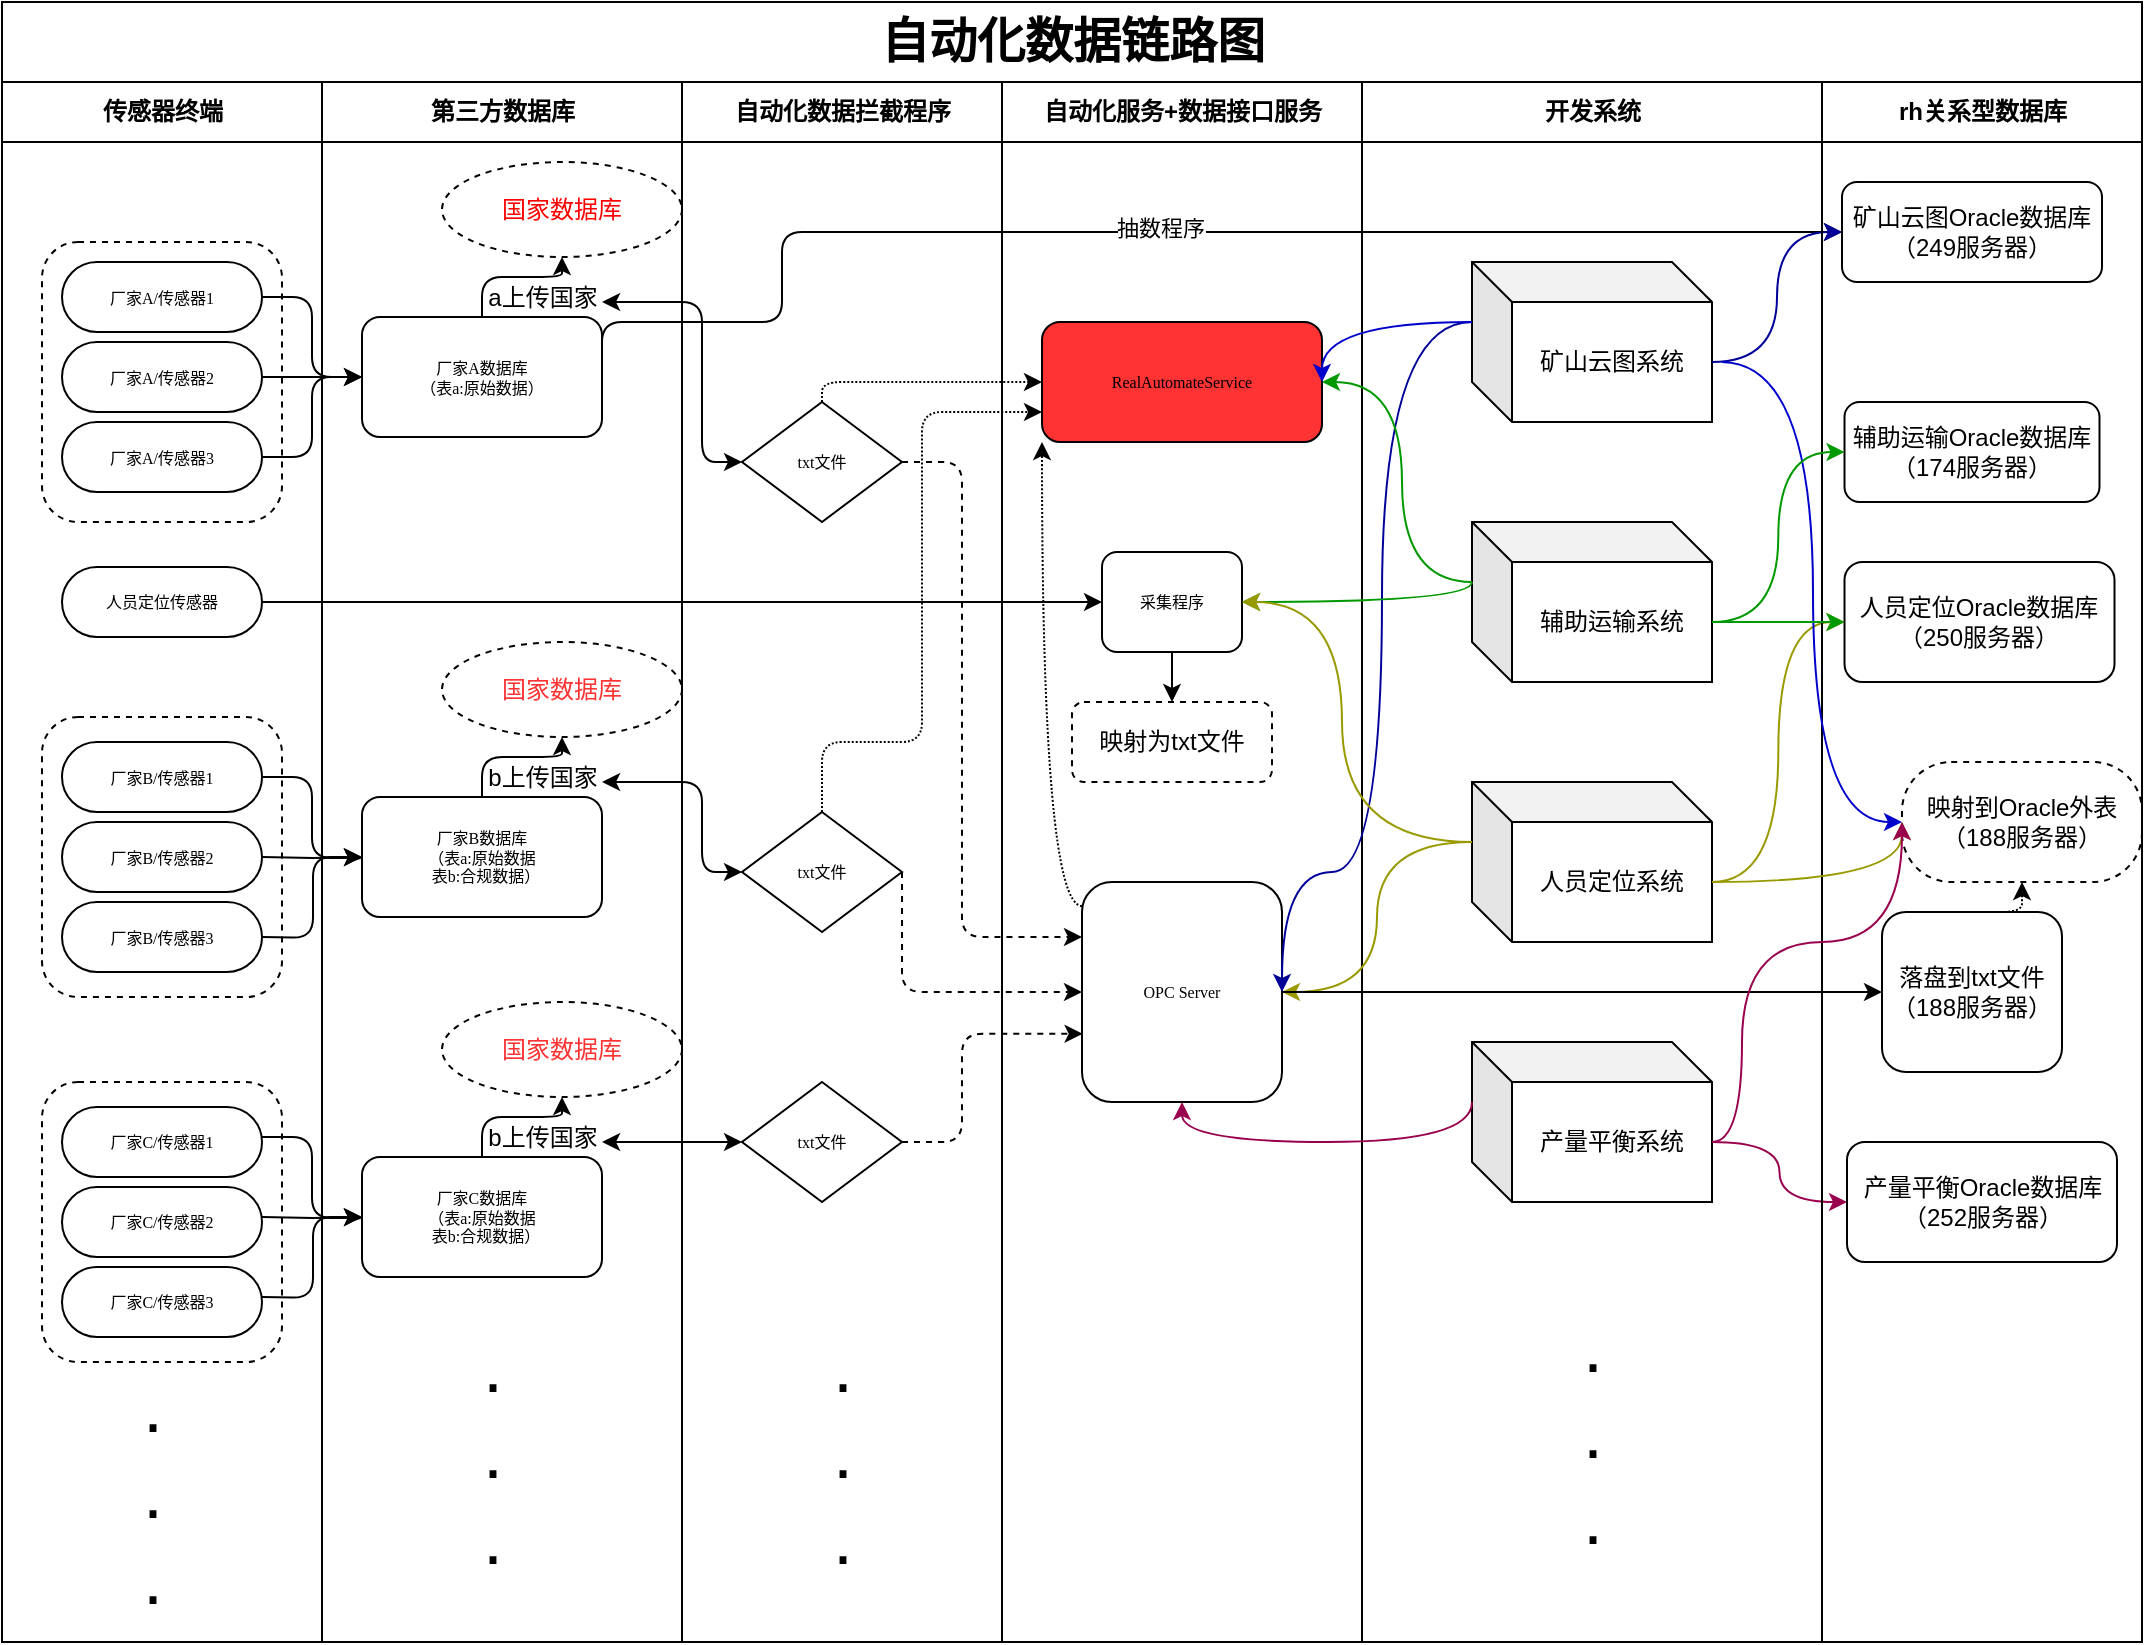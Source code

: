<mxfile version="13.9.9" type="github">
  <diagram id="EcU6fs2of1qnK9Dk19vS" name="Page-1">
    <mxGraphModel dx="1156" dy="577" grid="1" gridSize="10" guides="1" tooltips="1" connect="1" arrows="1" fold="1" page="1" pageScale="1" pageWidth="827" pageHeight="1169" math="0" shadow="0">
      <root>
        <mxCell id="0" />
        <mxCell id="1" parent="0" />
        <mxCell id="zIV8zk3hntRyOYn1ve9I-1" value="&lt;font style=&quot;font-size: 24px&quot;&gt;自动化数据链路图&lt;/font&gt;" style="swimlane;html=1;childLayout=stackLayout;startSize=40;rounded=0;shadow=0;labelBackgroundColor=none;strokeWidth=1;fontFamily=Verdana;fontSize=8;align=center;fillColor=none;" parent="1" vertex="1">
          <mxGeometry x="40" y="40" width="1070" height="820" as="geometry">
            <mxRectangle x="70" y="40" width="130" height="20" as="alternateBounds" />
          </mxGeometry>
        </mxCell>
        <mxCell id="zIV8zk3hntRyOYn1ve9I-2" value="传感器终端" style="swimlane;html=1;startSize=30;" parent="zIV8zk3hntRyOYn1ve9I-1" vertex="1">
          <mxGeometry y="40" width="160" height="780" as="geometry" />
        </mxCell>
        <mxCell id="zIV8zk3hntRyOYn1ve9I-3" value="" style="rounded=1;whiteSpace=wrap;html=1;shadow=0;fillColor=none;dashed=1;" parent="zIV8zk3hntRyOYn1ve9I-2" vertex="1">
          <mxGeometry x="20" y="80" width="120" height="140" as="geometry" />
        </mxCell>
        <mxCell id="zIV8zk3hntRyOYn1ve9I-4" value="" style="rounded=1;whiteSpace=wrap;html=1;shadow=0;fillColor=none;dashed=1;" parent="zIV8zk3hntRyOYn1ve9I-2" vertex="1">
          <mxGeometry x="20" y="317.5" width="120" height="140" as="geometry" />
        </mxCell>
        <mxCell id="zIV8zk3hntRyOYn1ve9I-5" value="厂家A/传感器1" style="rounded=1;whiteSpace=wrap;html=1;shadow=0;labelBackgroundColor=none;strokeWidth=1;fontFamily=Verdana;fontSize=8;align=center;arcSize=50;" parent="zIV8zk3hntRyOYn1ve9I-2" vertex="1">
          <mxGeometry x="30" y="90" width="100" height="35" as="geometry" />
        </mxCell>
        <mxCell id="zIV8zk3hntRyOYn1ve9I-6" value="厂家A/传感器2" style="rounded=1;whiteSpace=wrap;html=1;shadow=0;labelBackgroundColor=none;strokeWidth=1;fontFamily=Verdana;fontSize=8;align=center;arcSize=50;" parent="zIV8zk3hntRyOYn1ve9I-2" vertex="1">
          <mxGeometry x="30" y="130" width="100" height="35" as="geometry" />
        </mxCell>
        <mxCell id="zIV8zk3hntRyOYn1ve9I-7" value="厂家A/传感器3" style="rounded=1;whiteSpace=wrap;html=1;shadow=0;labelBackgroundColor=none;strokeWidth=1;fontFamily=Verdana;fontSize=8;align=center;arcSize=50;" parent="zIV8zk3hntRyOYn1ve9I-2" vertex="1">
          <mxGeometry x="30" y="170" width="100" height="35" as="geometry" />
        </mxCell>
        <mxCell id="zIV8zk3hntRyOYn1ve9I-8" value="厂家B/传感器1" style="rounded=1;whiteSpace=wrap;html=1;shadow=0;labelBackgroundColor=none;strokeWidth=1;fontFamily=Verdana;fontSize=8;align=center;arcSize=50;" parent="zIV8zk3hntRyOYn1ve9I-2" vertex="1">
          <mxGeometry x="30" y="330" width="100" height="35" as="geometry" />
        </mxCell>
        <mxCell id="zIV8zk3hntRyOYn1ve9I-9" value="厂家B/传感器2" style="rounded=1;whiteSpace=wrap;html=1;shadow=0;labelBackgroundColor=none;strokeWidth=1;fontFamily=Verdana;fontSize=8;align=center;arcSize=50;" parent="zIV8zk3hntRyOYn1ve9I-2" vertex="1">
          <mxGeometry x="30" y="370" width="100" height="35" as="geometry" />
        </mxCell>
        <mxCell id="zIV8zk3hntRyOYn1ve9I-10" value="厂家B/传感器3" style="rounded=1;whiteSpace=wrap;html=1;shadow=0;labelBackgroundColor=none;strokeWidth=1;fontFamily=Verdana;fontSize=8;align=center;arcSize=50;" parent="zIV8zk3hntRyOYn1ve9I-2" vertex="1">
          <mxGeometry x="30" y="410" width="100" height="35" as="geometry" />
        </mxCell>
        <mxCell id="zIV8zk3hntRyOYn1ve9I-11" value="" style="rounded=1;whiteSpace=wrap;html=1;shadow=0;fillColor=none;dashed=1;" parent="zIV8zk3hntRyOYn1ve9I-2" vertex="1">
          <mxGeometry x="20" y="500" width="120" height="140" as="geometry" />
        </mxCell>
        <mxCell id="zIV8zk3hntRyOYn1ve9I-12" value="厂家C/传感器1" style="rounded=1;whiteSpace=wrap;html=1;shadow=0;labelBackgroundColor=none;strokeWidth=1;fontFamily=Verdana;fontSize=8;align=center;arcSize=50;" parent="zIV8zk3hntRyOYn1ve9I-2" vertex="1">
          <mxGeometry x="30" y="512.5" width="100" height="35" as="geometry" />
        </mxCell>
        <mxCell id="zIV8zk3hntRyOYn1ve9I-13" value="厂家C/传感器2" style="rounded=1;whiteSpace=wrap;html=1;shadow=0;labelBackgroundColor=none;strokeWidth=1;fontFamily=Verdana;fontSize=8;align=center;arcSize=50;" parent="zIV8zk3hntRyOYn1ve9I-2" vertex="1">
          <mxGeometry x="30" y="552.5" width="100" height="35" as="geometry" />
        </mxCell>
        <mxCell id="zIV8zk3hntRyOYn1ve9I-14" value="厂家C/传感器3" style="rounded=1;whiteSpace=wrap;html=1;shadow=0;labelBackgroundColor=none;strokeWidth=1;fontFamily=Verdana;fontSize=8;align=center;arcSize=50;" parent="zIV8zk3hntRyOYn1ve9I-2" vertex="1">
          <mxGeometry x="30" y="592.5" width="100" height="35" as="geometry" />
        </mxCell>
        <mxCell id="st4LeBl220Tw4YvidnoS-21" value="人员定位传感器" style="rounded=1;whiteSpace=wrap;html=1;shadow=0;labelBackgroundColor=none;strokeWidth=1;fontFamily=Verdana;fontSize=8;align=center;arcSize=50;" parent="zIV8zk3hntRyOYn1ve9I-2" vertex="1">
          <mxGeometry x="30" y="242.5" width="100" height="35" as="geometry" />
        </mxCell>
        <mxCell id="st4LeBl220Tw4YvidnoS-25" value="&lt;font&gt;&lt;font style=&quot;font-size: 36px&quot;&gt;&lt;font&gt;.&lt;br&gt;&lt;/font&gt;.&lt;br&gt;.&lt;/font&gt;&lt;br&gt;&lt;/font&gt;" style="text;html=1;align=center;verticalAlign=middle;resizable=0;points=[];autosize=1;" parent="zIV8zk3hntRyOYn1ve9I-2" vertex="1">
          <mxGeometry x="60" y="670" width="30" height="70" as="geometry" />
        </mxCell>
        <mxCell id="zIV8zk3hntRyOYn1ve9I-16" style="edgeStyle=orthogonalEdgeStyle;rounded=1;html=1;labelBackgroundColor=none;startArrow=none;startFill=0;startSize=5;endArrow=classicThin;endFill=1;endSize=5;jettySize=auto;orthogonalLoop=1;strokeWidth=1;fontFamily=Verdana;fontSize=8" parent="zIV8zk3hntRyOYn1ve9I-1" source="zIV8zk3hntRyOYn1ve9I-5" target="zIV8zk3hntRyOYn1ve9I-20" edge="1">
          <mxGeometry relative="1" as="geometry" />
        </mxCell>
        <mxCell id="zIV8zk3hntRyOYn1ve9I-18" value="第三方数据库" style="swimlane;html=1;startSize=30;" parent="zIV8zk3hntRyOYn1ve9I-1" vertex="1">
          <mxGeometry x="160" y="40" width="180" height="780" as="geometry" />
        </mxCell>
        <mxCell id="zIV8zk3hntRyOYn1ve9I-19" style="edgeStyle=orthogonalEdgeStyle;rounded=1;orthogonalLoop=1;jettySize=auto;html=1;exitX=0.5;exitY=0;exitDx=0;exitDy=0;entryX=0.5;entryY=1;entryDx=0;entryDy=0;" parent="zIV8zk3hntRyOYn1ve9I-18" source="zIV8zk3hntRyOYn1ve9I-20" target="zIV8zk3hntRyOYn1ve9I-22" edge="1">
          <mxGeometry relative="1" as="geometry" />
        </mxCell>
        <mxCell id="zIV8zk3hntRyOYn1ve9I-20" value="厂家A数据库&lt;br&gt;（表a:原始数据）" style="rounded=1;whiteSpace=wrap;html=1;shadow=0;labelBackgroundColor=none;strokeWidth=1;fontFamily=Verdana;fontSize=8;align=center;" parent="zIV8zk3hntRyOYn1ve9I-18" vertex="1">
          <mxGeometry x="20" y="117.5" width="120" height="60" as="geometry" />
        </mxCell>
        <mxCell id="zIV8zk3hntRyOYn1ve9I-22" value="&lt;font color=&quot;#ff0000&quot;&gt;国家数据库&lt;/font&gt;" style="ellipse;whiteSpace=wrap;html=1;rounded=0;shadow=0;dashed=1;fillColor=none;" parent="zIV8zk3hntRyOYn1ve9I-18" vertex="1">
          <mxGeometry x="60" y="40" width="120" height="47.5" as="geometry" />
        </mxCell>
        <mxCell id="zIV8zk3hntRyOYn1ve9I-23" value="a上传国家" style="text;html=1;align=center;verticalAlign=middle;resizable=0;points=[];autosize=1;" parent="zIV8zk3hntRyOYn1ve9I-18" vertex="1">
          <mxGeometry x="75" y="97.5" width="70" height="20" as="geometry" />
        </mxCell>
        <mxCell id="zIV8zk3hntRyOYn1ve9I-24" style="edgeStyle=orthogonalEdgeStyle;rounded=1;html=1;labelBackgroundColor=none;startArrow=none;startFill=0;startSize=5;endArrow=classicThin;endFill=1;endSize=5;jettySize=auto;orthogonalLoop=1;strokeWidth=1;fontFamily=Verdana;fontSize=8" parent="zIV8zk3hntRyOYn1ve9I-18" target="zIV8zk3hntRyOYn1ve9I-26" edge="1">
          <mxGeometry relative="1" as="geometry">
            <mxPoint x="-30" y="347.5" as="sourcePoint" />
            <Array as="points">
              <mxPoint x="-5" y="348" />
              <mxPoint x="-5" y="388" />
            </Array>
          </mxGeometry>
        </mxCell>
        <mxCell id="zIV8zk3hntRyOYn1ve9I-25" style="edgeStyle=orthogonalEdgeStyle;rounded=1;orthogonalLoop=1;jettySize=auto;html=1;exitX=0.5;exitY=0;exitDx=0;exitDy=0;" parent="zIV8zk3hntRyOYn1ve9I-18" source="zIV8zk3hntRyOYn1ve9I-26" target="zIV8zk3hntRyOYn1ve9I-27" edge="1">
          <mxGeometry relative="1" as="geometry" />
        </mxCell>
        <mxCell id="zIV8zk3hntRyOYn1ve9I-26" value="厂家B数据库&lt;br&gt;（表a:原始数据&lt;br&gt;&amp;nbsp; 表b:合规数据）" style="rounded=1;whiteSpace=wrap;html=1;shadow=0;labelBackgroundColor=none;strokeWidth=1;fontFamily=Verdana;fontSize=8;align=center;" parent="zIV8zk3hntRyOYn1ve9I-18" vertex="1">
          <mxGeometry x="20" y="357.5" width="120" height="60" as="geometry" />
        </mxCell>
        <mxCell id="zIV8zk3hntRyOYn1ve9I-27" value="&lt;font color=&quot;#ff3333&quot;&gt;国家数据库&lt;/font&gt;" style="ellipse;whiteSpace=wrap;html=1;rounded=0;shadow=0;dashed=1;fillColor=none;" parent="zIV8zk3hntRyOYn1ve9I-18" vertex="1">
          <mxGeometry x="60" y="280" width="120" height="47.5" as="geometry" />
        </mxCell>
        <mxCell id="zIV8zk3hntRyOYn1ve9I-28" value="b上传国家" style="text;html=1;align=center;verticalAlign=middle;resizable=0;points=[];autosize=1;" parent="zIV8zk3hntRyOYn1ve9I-18" vertex="1">
          <mxGeometry x="75" y="337.5" width="70" height="20" as="geometry" />
        </mxCell>
        <mxCell id="zIV8zk3hntRyOYn1ve9I-29" style="edgeStyle=orthogonalEdgeStyle;rounded=0;orthogonalLoop=1;jettySize=auto;html=1;exitX=1;exitY=0.5;exitDx=0;exitDy=0;entryX=0;entryY=0.5;entryDx=0;entryDy=0;" parent="zIV8zk3hntRyOYn1ve9I-18" target="zIV8zk3hntRyOYn1ve9I-26" edge="1">
          <mxGeometry relative="1" as="geometry">
            <mxPoint x="-30" y="387.5" as="sourcePoint" />
          </mxGeometry>
        </mxCell>
        <mxCell id="zIV8zk3hntRyOYn1ve9I-30" style="rounded=1;orthogonalLoop=1;jettySize=auto;html=1;exitX=1;exitY=0.5;exitDx=0;exitDy=0;entryX=0;entryY=0.5;entryDx=0;entryDy=0;edgeStyle=orthogonalEdgeStyle;" parent="zIV8zk3hntRyOYn1ve9I-18" target="zIV8zk3hntRyOYn1ve9I-26" edge="1">
          <mxGeometry relative="1" as="geometry">
            <mxPoint x="-30" y="427.5" as="sourcePoint" />
          </mxGeometry>
        </mxCell>
        <mxCell id="zIV8zk3hntRyOYn1ve9I-31" style="edgeStyle=orthogonalEdgeStyle;rounded=1;html=1;labelBackgroundColor=none;startArrow=none;startFill=0;startSize=5;endArrow=classicThin;endFill=1;endSize=5;jettySize=auto;orthogonalLoop=1;strokeWidth=1;fontFamily=Verdana;fontSize=8" parent="zIV8zk3hntRyOYn1ve9I-18" target="zIV8zk3hntRyOYn1ve9I-33" edge="1">
          <mxGeometry relative="1" as="geometry">
            <mxPoint x="-30" y="527.5" as="sourcePoint" />
            <Array as="points">
              <mxPoint x="-5" y="528" />
              <mxPoint x="-5" y="568" />
            </Array>
          </mxGeometry>
        </mxCell>
        <mxCell id="zIV8zk3hntRyOYn1ve9I-32" style="edgeStyle=orthogonalEdgeStyle;rounded=1;orthogonalLoop=1;jettySize=auto;html=1;exitX=0.5;exitY=0;exitDx=0;exitDy=0;entryX=0.5;entryY=1;entryDx=0;entryDy=0;" parent="zIV8zk3hntRyOYn1ve9I-18" source="zIV8zk3hntRyOYn1ve9I-33" target="zIV8zk3hntRyOYn1ve9I-34" edge="1">
          <mxGeometry relative="1" as="geometry" />
        </mxCell>
        <mxCell id="zIV8zk3hntRyOYn1ve9I-33" value="厂家C数据库&lt;br&gt;（表a:原始数据&lt;br&gt;&amp;nbsp; 表b:合规数据）" style="rounded=1;whiteSpace=wrap;html=1;shadow=0;labelBackgroundColor=none;strokeWidth=1;fontFamily=Verdana;fontSize=8;align=center;" parent="zIV8zk3hntRyOYn1ve9I-18" vertex="1">
          <mxGeometry x="20" y="537.5" width="120" height="60" as="geometry" />
        </mxCell>
        <mxCell id="zIV8zk3hntRyOYn1ve9I-34" value="&lt;font color=&quot;#ff3333&quot;&gt;国家数据库&lt;/font&gt;" style="ellipse;whiteSpace=wrap;html=1;rounded=0;shadow=0;dashed=1;fillColor=none;" parent="zIV8zk3hntRyOYn1ve9I-18" vertex="1">
          <mxGeometry x="60" y="460" width="120" height="47.5" as="geometry" />
        </mxCell>
        <mxCell id="zIV8zk3hntRyOYn1ve9I-35" value="b上传国家" style="text;html=1;align=center;verticalAlign=middle;resizable=0;points=[];autosize=1;" parent="zIV8zk3hntRyOYn1ve9I-18" vertex="1">
          <mxGeometry x="75" y="517.5" width="70" height="20" as="geometry" />
        </mxCell>
        <mxCell id="zIV8zk3hntRyOYn1ve9I-36" style="edgeStyle=orthogonalEdgeStyle;rounded=0;orthogonalLoop=1;jettySize=auto;html=1;exitX=1;exitY=0.5;exitDx=0;exitDy=0;entryX=0;entryY=0.5;entryDx=0;entryDy=0;" parent="zIV8zk3hntRyOYn1ve9I-18" target="zIV8zk3hntRyOYn1ve9I-33" edge="1">
          <mxGeometry relative="1" as="geometry">
            <mxPoint x="-30" y="567.5" as="sourcePoint" />
          </mxGeometry>
        </mxCell>
        <mxCell id="zIV8zk3hntRyOYn1ve9I-37" style="rounded=1;orthogonalLoop=1;jettySize=auto;html=1;exitX=1;exitY=0.5;exitDx=0;exitDy=0;entryX=0;entryY=0.5;entryDx=0;entryDy=0;edgeStyle=orthogonalEdgeStyle;" parent="zIV8zk3hntRyOYn1ve9I-18" target="zIV8zk3hntRyOYn1ve9I-33" edge="1">
          <mxGeometry relative="1" as="geometry">
            <mxPoint x="-30" y="607.5" as="sourcePoint" />
          </mxGeometry>
        </mxCell>
        <mxCell id="st4LeBl220Tw4YvidnoS-26" value="&lt;font&gt;&lt;font style=&quot;font-size: 36px&quot;&gt;&lt;font&gt;.&lt;br&gt;&lt;/font&gt;.&lt;br&gt;.&lt;/font&gt;&lt;br&gt;&lt;/font&gt;" style="text;html=1;align=center;verticalAlign=middle;resizable=0;points=[];autosize=1;" parent="zIV8zk3hntRyOYn1ve9I-18" vertex="1">
          <mxGeometry x="70" y="650" width="30" height="70" as="geometry" />
        </mxCell>
        <mxCell id="zIV8zk3hntRyOYn1ve9I-38" value="自动化数据拦截程序" style="swimlane;html=1;startSize=30;" parent="zIV8zk3hntRyOYn1ve9I-1" vertex="1">
          <mxGeometry x="340" y="40" width="160" height="780" as="geometry" />
        </mxCell>
        <mxCell id="zIV8zk3hntRyOYn1ve9I-39" value="txt文件" style="rhombus;whiteSpace=wrap;html=1;rounded=0;shadow=0;labelBackgroundColor=none;strokeWidth=1;fontFamily=Verdana;fontSize=8;align=center;" parent="zIV8zk3hntRyOYn1ve9I-38" vertex="1">
          <mxGeometry x="30" y="160" width="80" height="60" as="geometry" />
        </mxCell>
        <mxCell id="zIV8zk3hntRyOYn1ve9I-40" value="txt文件" style="rhombus;whiteSpace=wrap;html=1;rounded=0;shadow=0;labelBackgroundColor=none;strokeWidth=1;fontFamily=Verdana;fontSize=8;align=center;" parent="zIV8zk3hntRyOYn1ve9I-38" vertex="1">
          <mxGeometry x="30" y="365" width="80" height="60" as="geometry" />
        </mxCell>
        <mxCell id="zIV8zk3hntRyOYn1ve9I-41" style="edgeStyle=orthogonalEdgeStyle;rounded=1;orthogonalLoop=1;jettySize=auto;html=1;exitX=0;exitY=0.5;exitDx=0;exitDy=0;entryX=0.929;entryY=0.625;entryDx=0;entryDy=0;entryPerimeter=0;startArrow=classic;startFill=1;" parent="zIV8zk3hntRyOYn1ve9I-38" source="zIV8zk3hntRyOYn1ve9I-40" edge="1">
          <mxGeometry relative="1" as="geometry">
            <mxPoint x="-39.97" y="350" as="targetPoint" />
            <Array as="points">
              <mxPoint x="10" y="395" />
              <mxPoint x="10" y="350" />
            </Array>
          </mxGeometry>
        </mxCell>
        <mxCell id="zIV8zk3hntRyOYn1ve9I-42" value="txt文件" style="rhombus;whiteSpace=wrap;html=1;rounded=0;shadow=0;labelBackgroundColor=none;strokeWidth=1;fontFamily=Verdana;fontSize=8;align=center;" parent="zIV8zk3hntRyOYn1ve9I-38" vertex="1">
          <mxGeometry x="30" y="500" width="80" height="60" as="geometry" />
        </mxCell>
        <mxCell id="zIV8zk3hntRyOYn1ve9I-43" style="edgeStyle=orthogonalEdgeStyle;rounded=1;orthogonalLoop=1;jettySize=auto;html=1;exitX=0;exitY=0.5;exitDx=0;exitDy=0;entryX=0.929;entryY=0.625;entryDx=0;entryDy=0;entryPerimeter=0;startArrow=classic;startFill=1;" parent="zIV8zk3hntRyOYn1ve9I-38" source="zIV8zk3hntRyOYn1ve9I-42" edge="1">
          <mxGeometry relative="1" as="geometry">
            <mxPoint x="-39.97" y="530" as="targetPoint" />
          </mxGeometry>
        </mxCell>
        <mxCell id="st4LeBl220Tw4YvidnoS-24" value="&lt;font&gt;&lt;font style=&quot;font-size: 36px&quot;&gt;&lt;font&gt;.&lt;br&gt;&lt;/font&gt;.&lt;br&gt;.&lt;/font&gt;&lt;br&gt;&lt;/font&gt;" style="text;html=1;align=center;verticalAlign=middle;resizable=0;points=[];autosize=1;" parent="zIV8zk3hntRyOYn1ve9I-38" vertex="1">
          <mxGeometry x="65" y="650" width="30" height="70" as="geometry" />
        </mxCell>
        <mxCell id="zIV8zk3hntRyOYn1ve9I-45" value="自动化服务+数据接口服务" style="swimlane;html=1;startSize=30;" parent="zIV8zk3hntRyOYn1ve9I-1" vertex="1">
          <mxGeometry x="500" y="40" width="180" height="780" as="geometry" />
        </mxCell>
        <mxCell id="ZTaninSRDtiNCGKmed8g-1" style="edgeStyle=orthogonalEdgeStyle;curved=1;orthogonalLoop=1;jettySize=auto;html=1;entryX=0;entryY=1;entryDx=0;entryDy=0;startArrow=none;startFill=0;endArrow=classic;endFill=1;strokeColor=#000000;dashed=1;dashPattern=1 1;exitX=0;exitY=0.109;exitDx=0;exitDy=0;exitPerimeter=0;" parent="zIV8zk3hntRyOYn1ve9I-45" target="zIV8zk3hntRyOYn1ve9I-47" edge="1" source="zIV8zk3hntRyOYn1ve9I-46">
          <mxGeometry relative="1" as="geometry">
            <mxPoint x="40" y="350" as="sourcePoint" />
            <Array as="points">
              <mxPoint x="20" y="412" />
            </Array>
          </mxGeometry>
        </mxCell>
        <mxCell id="zIV8zk3hntRyOYn1ve9I-46" value="OPC Server" style="rounded=1;whiteSpace=wrap;html=1;shadow=0;labelBackgroundColor=none;strokeWidth=1;fontFamily=Verdana;fontSize=8;align=center;" parent="zIV8zk3hntRyOYn1ve9I-45" vertex="1">
          <mxGeometry x="40" y="400" width="100" height="110" as="geometry" />
        </mxCell>
        <mxCell id="zIV8zk3hntRyOYn1ve9I-47" value="&lt;span style=&quot;font-size: 8px&quot;&gt;RealAutomateService&lt;/span&gt;" style="rounded=1;whiteSpace=wrap;html=1;shadow=0;labelBackgroundColor=none;strokeWidth=1;fontFamily=Verdana;fontSize=8;align=center;fillColor=#FF3333;" parent="zIV8zk3hntRyOYn1ve9I-45" vertex="1">
          <mxGeometry x="20" y="120" width="140" height="60" as="geometry" />
        </mxCell>
        <mxCell id="xk5R8RiFJCvRWizvlUMw-6" style="edgeStyle=orthogonalEdgeStyle;curved=1;orthogonalLoop=1;jettySize=auto;html=1;exitX=0.5;exitY=1;exitDx=0;exitDy=0;entryX=0.5;entryY=0;entryDx=0;entryDy=0;" edge="1" parent="zIV8zk3hntRyOYn1ve9I-45" source="st4LeBl220Tw4YvidnoS-1" target="xk5R8RiFJCvRWizvlUMw-5">
          <mxGeometry relative="1" as="geometry" />
        </mxCell>
        <mxCell id="st4LeBl220Tw4YvidnoS-1" value="采集程序" style="rounded=1;whiteSpace=wrap;html=1;shadow=0;labelBackgroundColor=none;strokeWidth=1;fontFamily=Verdana;fontSize=8;align=center;" parent="zIV8zk3hntRyOYn1ve9I-45" vertex="1">
          <mxGeometry x="50" y="235" width="70" height="50" as="geometry" />
        </mxCell>
        <mxCell id="xk5R8RiFJCvRWizvlUMw-5" value="映射为txt文件" style="rounded=1;whiteSpace=wrap;html=1;dashed=1;" vertex="1" parent="zIV8zk3hntRyOYn1ve9I-45">
          <mxGeometry x="35" y="310" width="100" height="40" as="geometry" />
        </mxCell>
        <mxCell id="zIV8zk3hntRyOYn1ve9I-56" value="开发系统" style="swimlane;html=1;startSize=30;gradientColor=#ffffff;" parent="zIV8zk3hntRyOYn1ve9I-1" vertex="1">
          <mxGeometry x="680" y="40" width="230" height="780" as="geometry">
            <mxRectangle x="800" y="40" width="30" height="775" as="alternateBounds" />
          </mxGeometry>
        </mxCell>
        <mxCell id="zIV8zk3hntRyOYn1ve9I-57" value="矿山云图系统" style="shape=cube;whiteSpace=wrap;html=1;boundedLbl=1;backgroundOutline=1;darkOpacity=0.05;darkOpacity2=0.1;rounded=0;shadow=0;fillColor=none;" parent="zIV8zk3hntRyOYn1ve9I-56" vertex="1">
          <mxGeometry x="55" y="90" width="120" height="80" as="geometry" />
        </mxCell>
        <mxCell id="zIV8zk3hntRyOYn1ve9I-58" value="辅助运输系统" style="shape=cube;whiteSpace=wrap;html=1;boundedLbl=1;backgroundOutline=1;darkOpacity=0.05;darkOpacity2=0.1;rounded=0;shadow=0;fillColor=none;" parent="zIV8zk3hntRyOYn1ve9I-56" vertex="1">
          <mxGeometry x="55" y="220" width="120" height="80" as="geometry" />
        </mxCell>
        <mxCell id="zIV8zk3hntRyOYn1ve9I-59" value="产量平衡系统" style="shape=cube;whiteSpace=wrap;html=1;boundedLbl=1;backgroundOutline=1;darkOpacity=0.05;darkOpacity2=0.1;rounded=0;shadow=0;fillColor=none;" parent="zIV8zk3hntRyOYn1ve9I-56" vertex="1">
          <mxGeometry x="55" y="480" width="120" height="80" as="geometry" />
        </mxCell>
        <mxCell id="st4LeBl220Tw4YvidnoS-2" value="人员定位系统" style="shape=cube;whiteSpace=wrap;html=1;boundedLbl=1;backgroundOutline=1;darkOpacity=0.05;darkOpacity2=0.1;rounded=0;shadow=0;fillColor=none;" parent="zIV8zk3hntRyOYn1ve9I-56" vertex="1">
          <mxGeometry x="55" y="350" width="120" height="80" as="geometry" />
        </mxCell>
        <mxCell id="st4LeBl220Tw4YvidnoS-28" value="&lt;font&gt;&lt;font style=&quot;font-size: 36px&quot;&gt;&lt;font&gt;.&lt;br&gt;&lt;/font&gt;.&lt;br&gt;.&lt;/font&gt;&lt;br&gt;&lt;/font&gt;" style="text;html=1;align=center;verticalAlign=middle;resizable=0;points=[];autosize=1;" parent="zIV8zk3hntRyOYn1ve9I-56" vertex="1">
          <mxGeometry x="100" y="640" width="30" height="70" as="geometry" />
        </mxCell>
        <mxCell id="zIV8zk3hntRyOYn1ve9I-61" style="edgeStyle=orthogonalEdgeStyle;rounded=0;orthogonalLoop=1;jettySize=auto;html=1;exitX=1;exitY=0.5;exitDx=0;exitDy=0;entryX=0;entryY=0.5;entryDx=0;entryDy=0;" parent="zIV8zk3hntRyOYn1ve9I-1" source="zIV8zk3hntRyOYn1ve9I-6" target="zIV8zk3hntRyOYn1ve9I-20" edge="1">
          <mxGeometry relative="1" as="geometry" />
        </mxCell>
        <mxCell id="zIV8zk3hntRyOYn1ve9I-62" style="rounded=1;orthogonalLoop=1;jettySize=auto;html=1;exitX=1;exitY=0.5;exitDx=0;exitDy=0;entryX=0;entryY=0.5;entryDx=0;entryDy=0;edgeStyle=orthogonalEdgeStyle;" parent="zIV8zk3hntRyOYn1ve9I-1" source="zIV8zk3hntRyOYn1ve9I-7" target="zIV8zk3hntRyOYn1ve9I-20" edge="1">
          <mxGeometry relative="1" as="geometry" />
        </mxCell>
        <mxCell id="zIV8zk3hntRyOYn1ve9I-63" style="edgeStyle=orthogonalEdgeStyle;rounded=1;orthogonalLoop=1;jettySize=auto;html=1;exitX=0;exitY=0.5;exitDx=0;exitDy=0;entryX=0.929;entryY=0.625;entryDx=0;entryDy=0;entryPerimeter=0;startArrow=classic;startFill=1;" parent="zIV8zk3hntRyOYn1ve9I-1" source="zIV8zk3hntRyOYn1ve9I-39" target="zIV8zk3hntRyOYn1ve9I-23" edge="1">
          <mxGeometry relative="1" as="geometry">
            <Array as="points">
              <mxPoint x="350" y="230" />
              <mxPoint x="350" y="150" />
            </Array>
          </mxGeometry>
        </mxCell>
        <mxCell id="zIV8zk3hntRyOYn1ve9I-64" style="edgeStyle=orthogonalEdgeStyle;rounded=1;orthogonalLoop=1;jettySize=auto;html=1;exitX=1;exitY=0.5;exitDx=0;exitDy=0;entryX=0;entryY=0.5;entryDx=0;entryDy=0;startArrow=none;startFill=0;dashed=1;" parent="zIV8zk3hntRyOYn1ve9I-1" source="zIV8zk3hntRyOYn1ve9I-40" target="zIV8zk3hntRyOYn1ve9I-46" edge="1">
          <mxGeometry relative="1" as="geometry">
            <Array as="points">
              <mxPoint x="450" y="435" />
              <mxPoint x="450" y="435" />
            </Array>
          </mxGeometry>
        </mxCell>
        <mxCell id="zIV8zk3hntRyOYn1ve9I-65" style="edgeStyle=orthogonalEdgeStyle;rounded=1;orthogonalLoop=1;jettySize=auto;html=1;dashed=1;startArrow=none;startFill=0;entryX=0.003;entryY=0.69;entryDx=0;entryDy=0;entryPerimeter=0;exitX=1;exitY=0.5;exitDx=0;exitDy=0;" parent="zIV8zk3hntRyOYn1ve9I-1" source="zIV8zk3hntRyOYn1ve9I-42" target="zIV8zk3hntRyOYn1ve9I-46" edge="1">
          <mxGeometry relative="1" as="geometry">
            <mxPoint x="530" y="470" as="targetPoint" />
            <Array as="points">
              <mxPoint x="480" y="570" />
              <mxPoint x="480" y="516" />
            </Array>
            <mxPoint x="410" y="470" as="sourcePoint" />
          </mxGeometry>
        </mxCell>
        <mxCell id="zIV8zk3hntRyOYn1ve9I-66" style="edgeStyle=orthogonalEdgeStyle;rounded=1;orthogonalLoop=1;jettySize=auto;html=1;exitX=1;exitY=0.5;exitDx=0;exitDy=0;dashed=1;startArrow=none;startFill=0;entryX=0;entryY=0.25;entryDx=0;entryDy=0;" parent="zIV8zk3hntRyOYn1ve9I-1" source="zIV8zk3hntRyOYn1ve9I-39" target="zIV8zk3hntRyOYn1ve9I-46" edge="1">
          <mxGeometry relative="1" as="geometry">
            <Array as="points">
              <mxPoint x="480" y="230" />
              <mxPoint x="480" y="468" />
            </Array>
            <mxPoint x="525" y="463" as="targetPoint" />
          </mxGeometry>
        </mxCell>
        <mxCell id="zIV8zk3hntRyOYn1ve9I-67" style="edgeStyle=orthogonalEdgeStyle;rounded=1;orthogonalLoop=1;jettySize=auto;html=1;exitX=0.5;exitY=0;exitDx=0;exitDy=0;entryX=0;entryY=0.5;entryDx=0;entryDy=0;dashed=1;startArrow=none;startFill=0;dashPattern=1 1;" parent="zIV8zk3hntRyOYn1ve9I-1" source="zIV8zk3hntRyOYn1ve9I-39" target="zIV8zk3hntRyOYn1ve9I-47" edge="1">
          <mxGeometry relative="1" as="geometry">
            <Array as="points">
              <mxPoint x="410" y="190" />
            </Array>
          </mxGeometry>
        </mxCell>
        <mxCell id="zIV8zk3hntRyOYn1ve9I-68" style="edgeStyle=orthogonalEdgeStyle;rounded=1;orthogonalLoop=1;jettySize=auto;html=1;exitX=0.5;exitY=0;exitDx=0;exitDy=0;entryX=0;entryY=0.75;entryDx=0;entryDy=0;dashed=1;dashPattern=1 1;startArrow=none;startFill=0;" parent="zIV8zk3hntRyOYn1ve9I-1" source="zIV8zk3hntRyOYn1ve9I-40" target="zIV8zk3hntRyOYn1ve9I-47" edge="1">
          <mxGeometry relative="1" as="geometry">
            <Array as="points">
              <mxPoint x="410" y="370" />
              <mxPoint x="460" y="370" />
              <mxPoint x="460" y="205" />
            </Array>
          </mxGeometry>
        </mxCell>
        <mxCell id="zIV8zk3hntRyOYn1ve9I-69" style="edgeStyle=orthogonalEdgeStyle;rounded=1;orthogonalLoop=1;jettySize=auto;html=1;exitX=1;exitY=0.5;exitDx=0;exitDy=0;startArrow=none;startFill=0;entryX=0;entryY=0.5;entryDx=0;entryDy=0;" parent="zIV8zk3hntRyOYn1ve9I-1" source="zIV8zk3hntRyOYn1ve9I-20" target="zIV8zk3hntRyOYn1ve9I-52" edge="1">
          <mxGeometry relative="1" as="geometry">
            <Array as="points">
              <mxPoint x="300" y="160" />
              <mxPoint x="390" y="160" />
              <mxPoint x="390" y="115" />
            </Array>
          </mxGeometry>
        </mxCell>
        <mxCell id="zIV8zk3hntRyOYn1ve9I-70" value="抽数程序" style="edgeLabel;html=1;align=center;verticalAlign=middle;resizable=0;points=[];" parent="zIV8zk3hntRyOYn1ve9I-69" vertex="1" connectable="0">
          <mxGeometry x="0.015" y="2" relative="1" as="geometry">
            <mxPoint as="offset" />
          </mxGeometry>
        </mxCell>
        <mxCell id="zIV8zk3hntRyOYn1ve9I-71" style="edgeStyle=orthogonalEdgeStyle;orthogonalLoop=1;jettySize=auto;html=1;exitX=0;exitY=0;exitDx=120;exitDy=50;exitPerimeter=0;entryX=0;entryY=0.5;entryDx=0;entryDy=0;curved=1;startArrow=none;startFill=0;strokeColor=#000099;" parent="zIV8zk3hntRyOYn1ve9I-1" source="zIV8zk3hntRyOYn1ve9I-57" target="zIV8zk3hntRyOYn1ve9I-52" edge="1">
          <mxGeometry relative="1" as="geometry" />
        </mxCell>
        <mxCell id="zIV8zk3hntRyOYn1ve9I-73" style="edgeStyle=orthogonalEdgeStyle;curved=1;orthogonalLoop=1;jettySize=auto;html=1;exitX=0;exitY=0;exitDx=0;exitDy=30;exitPerimeter=0;strokeColor=#000099;entryX=1;entryY=0.5;entryDx=0;entryDy=0;" parent="zIV8zk3hntRyOYn1ve9I-1" source="zIV8zk3hntRyOYn1ve9I-57" target="zIV8zk3hntRyOYn1ve9I-46" edge="1">
          <mxGeometry relative="1" as="geometry">
            <mxPoint x="600" y="440" as="targetPoint" />
            <Array as="points">
              <mxPoint x="690" y="160" />
              <mxPoint x="690" y="435" />
            </Array>
          </mxGeometry>
        </mxCell>
        <mxCell id="zIV8zk3hntRyOYn1ve9I-78" style="edgeStyle=orthogonalEdgeStyle;curved=1;orthogonalLoop=1;jettySize=auto;html=1;exitX=0;exitY=0;exitDx=0;exitDy=30;exitPerimeter=0;startArrow=none;startFill=0;endArrow=classic;endFill=1;strokeColor=#99004D;entryX=0.5;entryY=1;entryDx=0;entryDy=0;" parent="zIV8zk3hntRyOYn1ve9I-1" source="zIV8zk3hntRyOYn1ve9I-59" edge="1" target="zIV8zk3hntRyOYn1ve9I-46">
          <mxGeometry relative="1" as="geometry">
            <mxPoint x="590" y="490" as="targetPoint" />
            <Array as="points">
              <mxPoint x="735" y="570" />
              <mxPoint x="590" y="570" />
            </Array>
          </mxGeometry>
        </mxCell>
        <mxCell id="st4LeBl220Tw4YvidnoS-4" style="edgeStyle=orthogonalEdgeStyle;curved=1;orthogonalLoop=1;jettySize=auto;html=1;exitX=1;exitY=0.5;exitDx=0;exitDy=0;entryX=0;entryY=0;entryDx=0;entryDy=30;entryPerimeter=0;strokeColor=#009900;startArrow=classic;startFill=1;endArrow=none;endFill=0;" parent="zIV8zk3hntRyOYn1ve9I-1" source="zIV8zk3hntRyOYn1ve9I-47" target="zIV8zk3hntRyOYn1ve9I-58" edge="1">
          <mxGeometry relative="1" as="geometry">
            <Array as="points">
              <mxPoint x="700" y="190" />
              <mxPoint x="700" y="290" />
            </Array>
          </mxGeometry>
        </mxCell>
        <mxCell id="st4LeBl220Tw4YvidnoS-10" style="edgeStyle=orthogonalEdgeStyle;orthogonalLoop=1;jettySize=auto;html=1;exitX=0;exitY=0;exitDx=120;exitDy=50;exitPerimeter=0;entryX=0;entryY=0.5;entryDx=0;entryDy=0;startArrow=none;startFill=0;endArrow=classic;endFill=1;strokeColor=#99004D;curved=1;" parent="zIV8zk3hntRyOYn1ve9I-1" source="zIV8zk3hntRyOYn1ve9I-59" target="st4LeBl220Tw4YvidnoS-8" edge="1">
          <mxGeometry relative="1" as="geometry" />
        </mxCell>
        <mxCell id="st4LeBl220Tw4YvidnoS-6" style="edgeStyle=orthogonalEdgeStyle;orthogonalLoop=1;jettySize=auto;html=1;exitX=1;exitY=0.5;exitDx=0;exitDy=0;startArrow=classic;startFill=1;endArrow=none;endFill=0;strokeColor=#009900;entryX=0;entryY=0;entryDx=0;entryDy=30;entryPerimeter=0;curved=1;" parent="zIV8zk3hntRyOYn1ve9I-1" source="st4LeBl220Tw4YvidnoS-1" target="zIV8zk3hntRyOYn1ve9I-58" edge="1">
          <mxGeometry relative="1" as="geometry">
            <mxPoint x="880" y="275.105" as="targetPoint" />
            <Array as="points">
              <mxPoint x="735" y="300" />
            </Array>
          </mxGeometry>
        </mxCell>
        <mxCell id="st4LeBl220Tw4YvidnoS-14" style="edgeStyle=orthogonalEdgeStyle;orthogonalLoop=1;jettySize=auto;html=1;exitX=0;exitY=0;exitDx=120;exitDy=50;exitPerimeter=0;entryX=0;entryY=0.5;entryDx=0;entryDy=0;startArrow=none;startFill=0;endArrow=classic;endFill=1;curved=1;strokeColor=#999900;" parent="zIV8zk3hntRyOYn1ve9I-1" source="st4LeBl220Tw4YvidnoS-2" target="zIV8zk3hntRyOYn1ve9I-54" edge="1">
          <mxGeometry relative="1" as="geometry" />
        </mxCell>
        <mxCell id="st4LeBl220Tw4YvidnoS-18" style="edgeStyle=orthogonalEdgeStyle;curved=1;orthogonalLoop=1;jettySize=auto;html=1;exitX=0;exitY=0;exitDx=0;exitDy=30;exitPerimeter=0;startArrow=none;startFill=0;endArrow=classic;endFill=1;strokeColor=#999900;entryX=1;entryY=0.5;entryDx=0;entryDy=0;" parent="zIV8zk3hntRyOYn1ve9I-1" source="st4LeBl220Tw4YvidnoS-2" target="st4LeBl220Tw4YvidnoS-1" edge="1">
          <mxGeometry relative="1" as="geometry">
            <mxPoint x="600" y="350" as="targetPoint" />
            <Array as="points">
              <mxPoint x="670" y="420" />
              <mxPoint x="670" y="300" />
            </Array>
          </mxGeometry>
        </mxCell>
        <mxCell id="st4LeBl220Tw4YvidnoS-22" style="edgeStyle=orthogonalEdgeStyle;curved=1;orthogonalLoop=1;jettySize=auto;html=1;exitX=1;exitY=0.5;exitDx=0;exitDy=0;entryX=0;entryY=0.5;entryDx=0;entryDy=0;startArrow=none;startFill=0;endArrow=classic;endFill=1;" parent="zIV8zk3hntRyOYn1ve9I-1" source="st4LeBl220Tw4YvidnoS-21" target="st4LeBl220Tw4YvidnoS-1" edge="1">
          <mxGeometry relative="1" as="geometry" />
        </mxCell>
        <mxCell id="zIV8zk3hntRyOYn1ve9I-48" value="rh关系型数据库" style="swimlane;html=1;startSize=30;" parent="zIV8zk3hntRyOYn1ve9I-1" vertex="1">
          <mxGeometry x="910" y="40" width="160" height="780" as="geometry">
            <mxRectangle x="680" y="40" width="30" height="780" as="alternateBounds" />
          </mxGeometry>
        </mxCell>
        <mxCell id="zIV8zk3hntRyOYn1ve9I-49" style="edgeStyle=orthogonalEdgeStyle;rounded=1;orthogonalLoop=1;jettySize=auto;html=1;exitX=0.5;exitY=0;exitDx=0;exitDy=0;dashed=1;dashPattern=1 1;startArrow=none;startFill=0;" parent="zIV8zk3hntRyOYn1ve9I-48" source="zIV8zk3hntRyOYn1ve9I-50" target="zIV8zk3hntRyOYn1ve9I-51" edge="1">
          <mxGeometry relative="1" as="geometry">
            <Array as="points">
              <mxPoint x="100" y="415" />
            </Array>
          </mxGeometry>
        </mxCell>
        <mxCell id="zIV8zk3hntRyOYn1ve9I-50" value="落盘到txt文件&lt;br&gt;（188服务器）" style="rounded=1;whiteSpace=wrap;html=1;shadow=0;fillColor=none;" parent="zIV8zk3hntRyOYn1ve9I-48" vertex="1">
          <mxGeometry x="30" y="415" width="90" height="80" as="geometry" />
        </mxCell>
        <mxCell id="zIV8zk3hntRyOYn1ve9I-51" value="映射到Oracle外表&lt;br&gt;（188服务器）" style="rounded=1;whiteSpace=wrap;html=1;shadow=0;fillColor=none;arcSize=41;dashed=1;" parent="zIV8zk3hntRyOYn1ve9I-48" vertex="1">
          <mxGeometry x="40" y="340" width="120" height="60" as="geometry" />
        </mxCell>
        <mxCell id="zIV8zk3hntRyOYn1ve9I-52" value="矿山云图Oracle数据库&lt;br&gt;（249服务器）" style="rounded=1;whiteSpace=wrap;html=1;shadow=0;fillColor=none;" parent="zIV8zk3hntRyOYn1ve9I-48" vertex="1">
          <mxGeometry x="10" y="50" width="130" height="50" as="geometry" />
        </mxCell>
        <mxCell id="zIV8zk3hntRyOYn1ve9I-53" value="辅助运输Oracle数据库&lt;br&gt;（174服务器）" style="rounded=1;whiteSpace=wrap;html=1;shadow=0;fillColor=none;" parent="zIV8zk3hntRyOYn1ve9I-48" vertex="1">
          <mxGeometry x="11.25" y="160" width="127.5" height="50" as="geometry" />
        </mxCell>
        <mxCell id="zIV8zk3hntRyOYn1ve9I-54" value="人员定位Oracle数据库&lt;br&gt;（250服务器）" style="rounded=1;whiteSpace=wrap;html=1;shadow=0;fillColor=none;" parent="zIV8zk3hntRyOYn1ve9I-48" vertex="1">
          <mxGeometry x="11.25" y="240" width="135" height="60" as="geometry" />
        </mxCell>
        <mxCell id="st4LeBl220Tw4YvidnoS-8" value="产量平衡Oracle数据库&lt;br&gt;（252服务器）" style="rounded=1;whiteSpace=wrap;html=1;shadow=0;fillColor=none;" parent="zIV8zk3hntRyOYn1ve9I-48" vertex="1">
          <mxGeometry x="12.5" y="530" width="135" height="60" as="geometry" />
        </mxCell>
        <mxCell id="st4LeBl220Tw4YvidnoS-11" style="edgeStyle=orthogonalEdgeStyle;curved=1;orthogonalLoop=1;jettySize=auto;html=1;entryX=0;entryY=0.5;entryDx=0;entryDy=0;startArrow=none;startFill=0;endArrow=classic;endFill=1;strokeColor=#0000CC;" parent="zIV8zk3hntRyOYn1ve9I-1" target="zIV8zk3hntRyOYn1ve9I-51" edge="1">
          <mxGeometry relative="1" as="geometry">
            <mxPoint x="860" y="180" as="sourcePoint" />
          </mxGeometry>
        </mxCell>
        <mxCell id="xk5R8RiFJCvRWizvlUMw-1" style="edgeStyle=orthogonalEdgeStyle;curved=1;orthogonalLoop=1;jettySize=auto;html=1;exitX=0;exitY=0;exitDx=120;exitDy=50;exitPerimeter=0;entryX=0;entryY=0.5;entryDx=0;entryDy=0;strokeColor=#009900;" edge="1" parent="zIV8zk3hntRyOYn1ve9I-1" source="zIV8zk3hntRyOYn1ve9I-58" target="zIV8zk3hntRyOYn1ve9I-53">
          <mxGeometry relative="1" as="geometry" />
        </mxCell>
        <mxCell id="xk5R8RiFJCvRWizvlUMw-2" style="edgeStyle=orthogonalEdgeStyle;curved=1;orthogonalLoop=1;jettySize=auto;html=1;exitX=0;exitY=0;exitDx=120;exitDy=50;exitPerimeter=0;entryX=0;entryY=0.5;entryDx=0;entryDy=0;strokeColor=#009900;" edge="1" parent="zIV8zk3hntRyOYn1ve9I-1" source="zIV8zk3hntRyOYn1ve9I-58" target="zIV8zk3hntRyOYn1ve9I-54">
          <mxGeometry relative="1" as="geometry" />
        </mxCell>
        <mxCell id="st4LeBl220Tw4YvidnoS-15" style="edgeStyle=orthogonalEdgeStyle;curved=1;orthogonalLoop=1;jettySize=auto;html=1;exitX=0;exitY=0;exitDx=0;exitDy=30;exitPerimeter=0;startArrow=none;startFill=0;endArrow=classic;endFill=1;strokeColor=#999900;entryX=1;entryY=0.5;entryDx=0;entryDy=0;" parent="zIV8zk3hntRyOYn1ve9I-1" source="st4LeBl220Tw4YvidnoS-2" edge="1" target="zIV8zk3hntRyOYn1ve9I-46">
          <mxGeometry relative="1" as="geometry">
            <mxPoint x="820" y="410" as="targetPoint" />
          </mxGeometry>
        </mxCell>
        <mxCell id="xk5R8RiFJCvRWizvlUMw-3" style="edgeStyle=orthogonalEdgeStyle;orthogonalLoop=1;jettySize=auto;html=1;exitX=0;exitY=0;exitDx=120;exitDy=50;exitPerimeter=0;entryX=0;entryY=0.5;entryDx=0;entryDy=0;curved=1;strokeColor=#999900;" edge="1" parent="zIV8zk3hntRyOYn1ve9I-1" source="st4LeBl220Tw4YvidnoS-2" target="zIV8zk3hntRyOYn1ve9I-51">
          <mxGeometry relative="1" as="geometry">
            <Array as="points">
              <mxPoint x="950" y="440" />
            </Array>
          </mxGeometry>
        </mxCell>
        <mxCell id="xk5R8RiFJCvRWizvlUMw-7" style="edgeStyle=orthogonalEdgeStyle;curved=1;orthogonalLoop=1;jettySize=auto;html=1;exitX=1;exitY=0.5;exitDx=0;exitDy=0;entryX=0;entryY=0.5;entryDx=0;entryDy=0;strokeColor=#000000;" edge="1" parent="zIV8zk3hntRyOYn1ve9I-1" source="zIV8zk3hntRyOYn1ve9I-46" target="zIV8zk3hntRyOYn1ve9I-50">
          <mxGeometry relative="1" as="geometry" />
        </mxCell>
        <mxCell id="st4LeBl220Tw4YvidnoS-12" style="edgeStyle=orthogonalEdgeStyle;orthogonalLoop=1;jettySize=auto;html=1;exitX=0;exitY=0;exitDx=0;exitDy=30;exitPerimeter=0;startArrow=none;startFill=0;endArrow=classic;endFill=1;strokeColor=#0000CC;curved=1;" parent="1" source="zIV8zk3hntRyOYn1ve9I-57" edge="1">
          <mxGeometry relative="1" as="geometry">
            <mxPoint x="700" y="230" as="targetPoint" />
            <Array as="points">
              <mxPoint x="700" y="200" />
            </Array>
          </mxGeometry>
        </mxCell>
        <mxCell id="xk5R8RiFJCvRWizvlUMw-4" style="edgeStyle=orthogonalEdgeStyle;curved=1;orthogonalLoop=1;jettySize=auto;html=1;exitX=0;exitY=0;exitDx=120;exitDy=50;exitPerimeter=0;strokeColor=#99004D;" edge="1" parent="1" source="zIV8zk3hntRyOYn1ve9I-59">
          <mxGeometry relative="1" as="geometry">
            <mxPoint x="990.0" y="450.0" as="targetPoint" />
            <Array as="points">
              <mxPoint x="910" y="610" />
              <mxPoint x="910" y="510" />
              <mxPoint x="990" y="510" />
            </Array>
          </mxGeometry>
        </mxCell>
      </root>
    </mxGraphModel>
  </diagram>
</mxfile>
